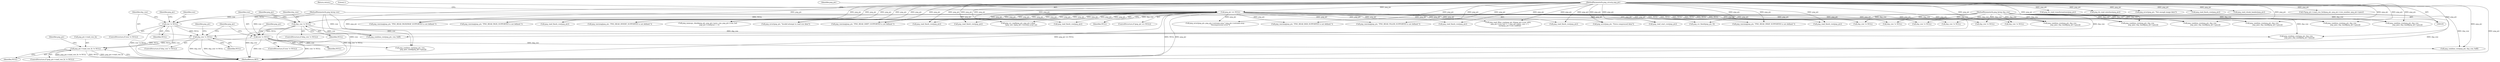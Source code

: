 digraph "0_Chrome_7f3d85b096f66870a15b37c2f40b219b2e292693_8@API" {
"1000824" [label="(Call,png_ptr->read_row_fn != NULL)"];
"1000814" [label="(Call,dsp_row != NULL)"];
"1000108" [label="(MethodParameterIn,png_bytep dsp_row)"];
"1000806" [label="(Call,row != NULL)"];
"1000107" [label="(MethodParameterIn,png_bytep row)"];
"1000119" [label="(Call,png_ptr == NULL)"];
"1000106" [label="(MethodParameterIn,png_structp png_ptr)"];
"1000792" [label="(Call,row != NULL)"];
"1000780" [label="(Call,dsp_row != NULL)"];
"1000837" [label="(MethodReturn,RET)"];
"1000334" [label="(Call,dsp_row != NULL)"];
"1000122" [label="(Return,return;)"];
"1000124" [label="(Literal,1)"];
"1000205" [label="(Call,png_warning(png_ptr, \"PNG_READ_BGR_SUPPORTED is not defined.\"))"];
"1000791" [label="(ControlStructure,if (row != NULL))"];
"1000178" [label="(Call,png_warning(png_ptr, \"PNG_READ_PACKSWAP_SUPPORTED is not defined.\"))"];
"1000214" [label="(Call,png_warning(png_ptr, \"PNG_READ_SWAP_SUPPORTED is not defined.\"))"];
"1000420" [label="(Call,png_read_finish_row(png_ptr))"];
"1000396" [label="(Call,dsp_row != NULL)"];
"1000119" [label="(Call,png_ptr == NULL)"];
"1000602" [label="(Call,png_error(png_ptr, png_ptr->zstream.msg ? png_ptr->zstream.msg :\n                   \"Decompression error\"))"];
"1000689" [label="(Call,png_read_filter_row(png_ptr, &(png_ptr->row_info),\n      png_ptr->row_buf + 1, png_ptr->prev_row + 1,\n      (int)(png_ptr->row_buf[0])))"];
"1000758" [label="(Call,png_do_read_transformations(png_ptr))"];
"1000777" [label="(Call,png_do_read_interlace(png_ptr))"];
"1000825" [label="(Call,png_ptr->read_row_fn)"];
"1000492" [label="(Call,png_error(png_ptr, \"Not enough image data\"))"];
"1000792" [label="(Call,row != NULL)"];
"1000139" [label="(Call,png_read_start_row(png_ptr))"];
"1000275" [label="(Call,png_combine_row(png_ptr, dsp_row,\n                     png_pass_dsp_mask[png_ptr->pass]))"];
"1000818" [label="(Identifier,png_ptr)"];
"1000407" [label="(Call,png_read_finish_row(png_ptr))"];
"1000712" [label="(Call,png_memcpy_check(png_ptr, png_ptr->prev_row, png_ptr->row_buf,\n      png_ptr->rowbytes + 1))"];
"1000337" [label="(Call,png_combine_row(png_ptr, dsp_row,\n                     png_pass_dsp_mask[png_ptr->pass]))"];
"1000196" [label="(Call,png_warning(png_ptr, \"PNG_READ_SHIFT_SUPPORTED is not defined.\"))"];
"1000810" [label="(Identifier,png_ptr)"];
"1000808" [label="(Identifier,NULL)"];
"1000315" [label="(Call,png_read_finish_row(png_ptr))"];
"1000821" [label="(Call,png_read_finish_row(png_ptr))"];
"1000781" [label="(Identifier,dsp_row)"];
"1000345" [label="(Call,png_read_finish_row(png_ptr))"];
"1000805" [label="(ControlStructure,if (row != NULL))"];
"1000253" [label="(Call,png_read_finish_row(png_ptr))"];
"1000793" [label="(Identifier,row)"];
"1000824" [label="(Call,png_ptr->read_row_fn != NULL)"];
"1000806" [label="(Call,row != NULL)"];
"1000361" [label="(Call,dsp_row != NULL)"];
"1000118" [label="(ControlStructure,if (png_ptr == NULL))"];
"1000795" [label="(Call,png_combine_row(png_ptr, row,\n            png_pass_mask[png_ptr->pass]))"];
"1000807" [label="(Identifier,row)"];
"1000817" [label="(Call,png_combine_row(png_ptr, dsp_row, 0xff))"];
"1000830" [label="(Identifier,png_ptr)"];
"1000299" [label="(Call,dsp_row != NULL)"];
"1000809" [label="(Call,png_combine_row(png_ptr, row, 0xff))"];
"1000245" [label="(Call,png_combine_row(png_ptr, dsp_row,\n                     png_pass_dsp_mask[png_ptr->pass]))"];
"1000431" [label="(Call,png_error(png_ptr, \"Invalid attempt to read row data\"))"];
"1000283" [label="(Call,png_read_finish_row(png_ptr))"];
"1000399" [label="(Call,png_combine_row(png_ptr, dsp_row,\n                     png_pass_dsp_mask[png_ptr->pass]))"];
"1000534" [label="(Call,png_crc_read(png_ptr, png_ptr->zbuf,\n            (png_size_t)png_ptr->zstream.avail_in))"];
"1000780" [label="(Call,dsp_row != NULL)"];
"1000106" [label="(MethodParameterIn,png_structp png_ptr)"];
"1000794" [label="(Identifier,NULL)"];
"1000814" [label="(Call,dsp_row != NULL)"];
"1000121" [label="(Identifier,NULL)"];
"1000828" [label="(Identifier,NULL)"];
"1000187" [label="(Call,png_warning(png_ptr, \"PNG_READ_PACK_SUPPORTED is not defined.\"))"];
"1000483" [label="(Call,png_read_chunk_header(png_ptr))"];
"1000815" [label="(Identifier,dsp_row)"];
"1000796" [label="(Identifier,png_ptr)"];
"1000377" [label="(Call,png_read_finish_row(png_ptr))"];
"1000784" [label="(Identifier,png_ptr)"];
"1000779" [label="(ControlStructure,if (dsp_row != NULL))"];
"1000782" [label="(Identifier,NULL)"];
"1000242" [label="(Call,dsp_row != NULL)"];
"1000823" [label="(ControlStructure,if (png_ptr->read_row_fn != NULL))"];
"1000107" [label="(MethodParameterIn,png_bytep row)"];
"1000816" [label="(Identifier,NULL)"];
"1000160" [label="(Call,png_warning(png_ptr, \"PNG_READ_INVERT_SUPPORTED is not defined.\"))"];
"1000307" [label="(Call,png_combine_row(png_ptr, dsp_row,\n                     png_pass_dsp_mask[png_ptr->pass]))"];
"1000369" [label="(Call,png_combine_row(png_ptr, dsp_row,\n                     png_pass_dsp_mask[png_ptr->pass]))"];
"1000120" [label="(Identifier,png_ptr)"];
"1000169" [label="(Call,png_warning(png_ptr, \"PNG_READ_FILLER_SUPPORTED is not defined.\"))"];
"1000813" [label="(ControlStructure,if (dsp_row != NULL))"];
"1000272" [label="(Call,dsp_row != NULL)"];
"1000584" [label="(Call,png_error(png_ptr, \"Extra compressed data\"))"];
"1000783" [label="(Call,png_combine_row(png_ptr, dsp_row,\n            png_pass_dsp_mask[png_ptr->pass]))"];
"1000829" [label="(Call,(*(png_ptr->read_row_fn))(png_ptr, png_ptr->row_number, png_ptr->pass))"];
"1000476" [label="(Call,png_crc_finish(png_ptr, 0))"];
"1000822" [label="(Identifier,png_ptr)"];
"1000108" [label="(MethodParameterIn,png_bytep dsp_row)"];
"1000824" -> "1000823"  [label="AST: "];
"1000824" -> "1000828"  [label="CFG: "];
"1000825" -> "1000824"  [label="AST: "];
"1000828" -> "1000824"  [label="AST: "];
"1000830" -> "1000824"  [label="CFG: "];
"1000837" -> "1000824"  [label="CFG: "];
"1000824" -> "1000837"  [label="DDG: png_ptr->read_row_fn != NULL"];
"1000824" -> "1000837"  [label="DDG: NULL"];
"1000824" -> "1000837"  [label="DDG: png_ptr->read_row_fn"];
"1000814" -> "1000824"  [label="DDG: NULL"];
"1000792" -> "1000824"  [label="DDG: NULL"];
"1000814" -> "1000813"  [label="AST: "];
"1000814" -> "1000816"  [label="CFG: "];
"1000815" -> "1000814"  [label="AST: "];
"1000816" -> "1000814"  [label="AST: "];
"1000818" -> "1000814"  [label="CFG: "];
"1000822" -> "1000814"  [label="CFG: "];
"1000814" -> "1000837"  [label="DDG: dsp_row != NULL"];
"1000814" -> "1000837"  [label="DDG: dsp_row"];
"1000108" -> "1000814"  [label="DDG: dsp_row"];
"1000806" -> "1000814"  [label="DDG: NULL"];
"1000814" -> "1000817"  [label="DDG: dsp_row"];
"1000108" -> "1000105"  [label="AST: "];
"1000108" -> "1000837"  [label="DDG: dsp_row"];
"1000108" -> "1000242"  [label="DDG: dsp_row"];
"1000108" -> "1000245"  [label="DDG: dsp_row"];
"1000108" -> "1000272"  [label="DDG: dsp_row"];
"1000108" -> "1000275"  [label="DDG: dsp_row"];
"1000108" -> "1000299"  [label="DDG: dsp_row"];
"1000108" -> "1000307"  [label="DDG: dsp_row"];
"1000108" -> "1000334"  [label="DDG: dsp_row"];
"1000108" -> "1000337"  [label="DDG: dsp_row"];
"1000108" -> "1000361"  [label="DDG: dsp_row"];
"1000108" -> "1000369"  [label="DDG: dsp_row"];
"1000108" -> "1000396"  [label="DDG: dsp_row"];
"1000108" -> "1000399"  [label="DDG: dsp_row"];
"1000108" -> "1000780"  [label="DDG: dsp_row"];
"1000108" -> "1000783"  [label="DDG: dsp_row"];
"1000108" -> "1000817"  [label="DDG: dsp_row"];
"1000806" -> "1000805"  [label="AST: "];
"1000806" -> "1000808"  [label="CFG: "];
"1000807" -> "1000806"  [label="AST: "];
"1000808" -> "1000806"  [label="AST: "];
"1000810" -> "1000806"  [label="CFG: "];
"1000815" -> "1000806"  [label="CFG: "];
"1000806" -> "1000837"  [label="DDG: row"];
"1000806" -> "1000837"  [label="DDG: row != NULL"];
"1000107" -> "1000806"  [label="DDG: row"];
"1000119" -> "1000806"  [label="DDG: NULL"];
"1000806" -> "1000809"  [label="DDG: row"];
"1000107" -> "1000105"  [label="AST: "];
"1000107" -> "1000837"  [label="DDG: row"];
"1000107" -> "1000792"  [label="DDG: row"];
"1000107" -> "1000795"  [label="DDG: row"];
"1000107" -> "1000809"  [label="DDG: row"];
"1000119" -> "1000118"  [label="AST: "];
"1000119" -> "1000121"  [label="CFG: "];
"1000120" -> "1000119"  [label="AST: "];
"1000121" -> "1000119"  [label="AST: "];
"1000122" -> "1000119"  [label="CFG: "];
"1000124" -> "1000119"  [label="CFG: "];
"1000119" -> "1000837"  [label="DDG: NULL"];
"1000119" -> "1000837"  [label="DDG: png_ptr"];
"1000119" -> "1000837"  [label="DDG: png_ptr == NULL"];
"1000106" -> "1000119"  [label="DDG: png_ptr"];
"1000119" -> "1000139"  [label="DDG: png_ptr"];
"1000119" -> "1000160"  [label="DDG: png_ptr"];
"1000119" -> "1000169"  [label="DDG: png_ptr"];
"1000119" -> "1000178"  [label="DDG: png_ptr"];
"1000119" -> "1000187"  [label="DDG: png_ptr"];
"1000119" -> "1000196"  [label="DDG: png_ptr"];
"1000119" -> "1000205"  [label="DDG: png_ptr"];
"1000119" -> "1000214"  [label="DDG: png_ptr"];
"1000119" -> "1000242"  [label="DDG: NULL"];
"1000119" -> "1000245"  [label="DDG: png_ptr"];
"1000119" -> "1000253"  [label="DDG: png_ptr"];
"1000119" -> "1000272"  [label="DDG: NULL"];
"1000119" -> "1000275"  [label="DDG: png_ptr"];
"1000119" -> "1000283"  [label="DDG: png_ptr"];
"1000119" -> "1000299"  [label="DDG: NULL"];
"1000119" -> "1000307"  [label="DDG: png_ptr"];
"1000119" -> "1000315"  [label="DDG: png_ptr"];
"1000119" -> "1000334"  [label="DDG: NULL"];
"1000119" -> "1000337"  [label="DDG: png_ptr"];
"1000119" -> "1000345"  [label="DDG: png_ptr"];
"1000119" -> "1000361"  [label="DDG: NULL"];
"1000119" -> "1000369"  [label="DDG: png_ptr"];
"1000119" -> "1000377"  [label="DDG: png_ptr"];
"1000119" -> "1000396"  [label="DDG: NULL"];
"1000119" -> "1000399"  [label="DDG: png_ptr"];
"1000119" -> "1000407"  [label="DDG: png_ptr"];
"1000119" -> "1000420"  [label="DDG: png_ptr"];
"1000119" -> "1000431"  [label="DDG: png_ptr"];
"1000119" -> "1000476"  [label="DDG: png_ptr"];
"1000119" -> "1000534"  [label="DDG: png_ptr"];
"1000119" -> "1000584"  [label="DDG: png_ptr"];
"1000119" -> "1000602"  [label="DDG: png_ptr"];
"1000119" -> "1000689"  [label="DDG: png_ptr"];
"1000119" -> "1000712"  [label="DDG: png_ptr"];
"1000119" -> "1000780"  [label="DDG: NULL"];
"1000106" -> "1000105"  [label="AST: "];
"1000106" -> "1000837"  [label="DDG: png_ptr"];
"1000106" -> "1000139"  [label="DDG: png_ptr"];
"1000106" -> "1000160"  [label="DDG: png_ptr"];
"1000106" -> "1000169"  [label="DDG: png_ptr"];
"1000106" -> "1000178"  [label="DDG: png_ptr"];
"1000106" -> "1000187"  [label="DDG: png_ptr"];
"1000106" -> "1000196"  [label="DDG: png_ptr"];
"1000106" -> "1000205"  [label="DDG: png_ptr"];
"1000106" -> "1000214"  [label="DDG: png_ptr"];
"1000106" -> "1000245"  [label="DDG: png_ptr"];
"1000106" -> "1000253"  [label="DDG: png_ptr"];
"1000106" -> "1000275"  [label="DDG: png_ptr"];
"1000106" -> "1000283"  [label="DDG: png_ptr"];
"1000106" -> "1000307"  [label="DDG: png_ptr"];
"1000106" -> "1000315"  [label="DDG: png_ptr"];
"1000106" -> "1000337"  [label="DDG: png_ptr"];
"1000106" -> "1000345"  [label="DDG: png_ptr"];
"1000106" -> "1000369"  [label="DDG: png_ptr"];
"1000106" -> "1000377"  [label="DDG: png_ptr"];
"1000106" -> "1000399"  [label="DDG: png_ptr"];
"1000106" -> "1000407"  [label="DDG: png_ptr"];
"1000106" -> "1000420"  [label="DDG: png_ptr"];
"1000106" -> "1000431"  [label="DDG: png_ptr"];
"1000106" -> "1000476"  [label="DDG: png_ptr"];
"1000106" -> "1000483"  [label="DDG: png_ptr"];
"1000106" -> "1000492"  [label="DDG: png_ptr"];
"1000106" -> "1000534"  [label="DDG: png_ptr"];
"1000106" -> "1000584"  [label="DDG: png_ptr"];
"1000106" -> "1000602"  [label="DDG: png_ptr"];
"1000106" -> "1000689"  [label="DDG: png_ptr"];
"1000106" -> "1000712"  [label="DDG: png_ptr"];
"1000106" -> "1000758"  [label="DDG: png_ptr"];
"1000106" -> "1000777"  [label="DDG: png_ptr"];
"1000106" -> "1000783"  [label="DDG: png_ptr"];
"1000106" -> "1000795"  [label="DDG: png_ptr"];
"1000106" -> "1000809"  [label="DDG: png_ptr"];
"1000106" -> "1000817"  [label="DDG: png_ptr"];
"1000106" -> "1000821"  [label="DDG: png_ptr"];
"1000106" -> "1000829"  [label="DDG: png_ptr"];
"1000792" -> "1000791"  [label="AST: "];
"1000792" -> "1000794"  [label="CFG: "];
"1000793" -> "1000792"  [label="AST: "];
"1000794" -> "1000792"  [label="AST: "];
"1000796" -> "1000792"  [label="CFG: "];
"1000822" -> "1000792"  [label="CFG: "];
"1000792" -> "1000837"  [label="DDG: row != NULL"];
"1000792" -> "1000837"  [label="DDG: row"];
"1000780" -> "1000792"  [label="DDG: NULL"];
"1000792" -> "1000795"  [label="DDG: row"];
"1000780" -> "1000779"  [label="AST: "];
"1000780" -> "1000782"  [label="CFG: "];
"1000781" -> "1000780"  [label="AST: "];
"1000782" -> "1000780"  [label="AST: "];
"1000784" -> "1000780"  [label="CFG: "];
"1000793" -> "1000780"  [label="CFG: "];
"1000780" -> "1000837"  [label="DDG: dsp_row != NULL"];
"1000780" -> "1000837"  [label="DDG: dsp_row"];
"1000780" -> "1000783"  [label="DDG: dsp_row"];
}
